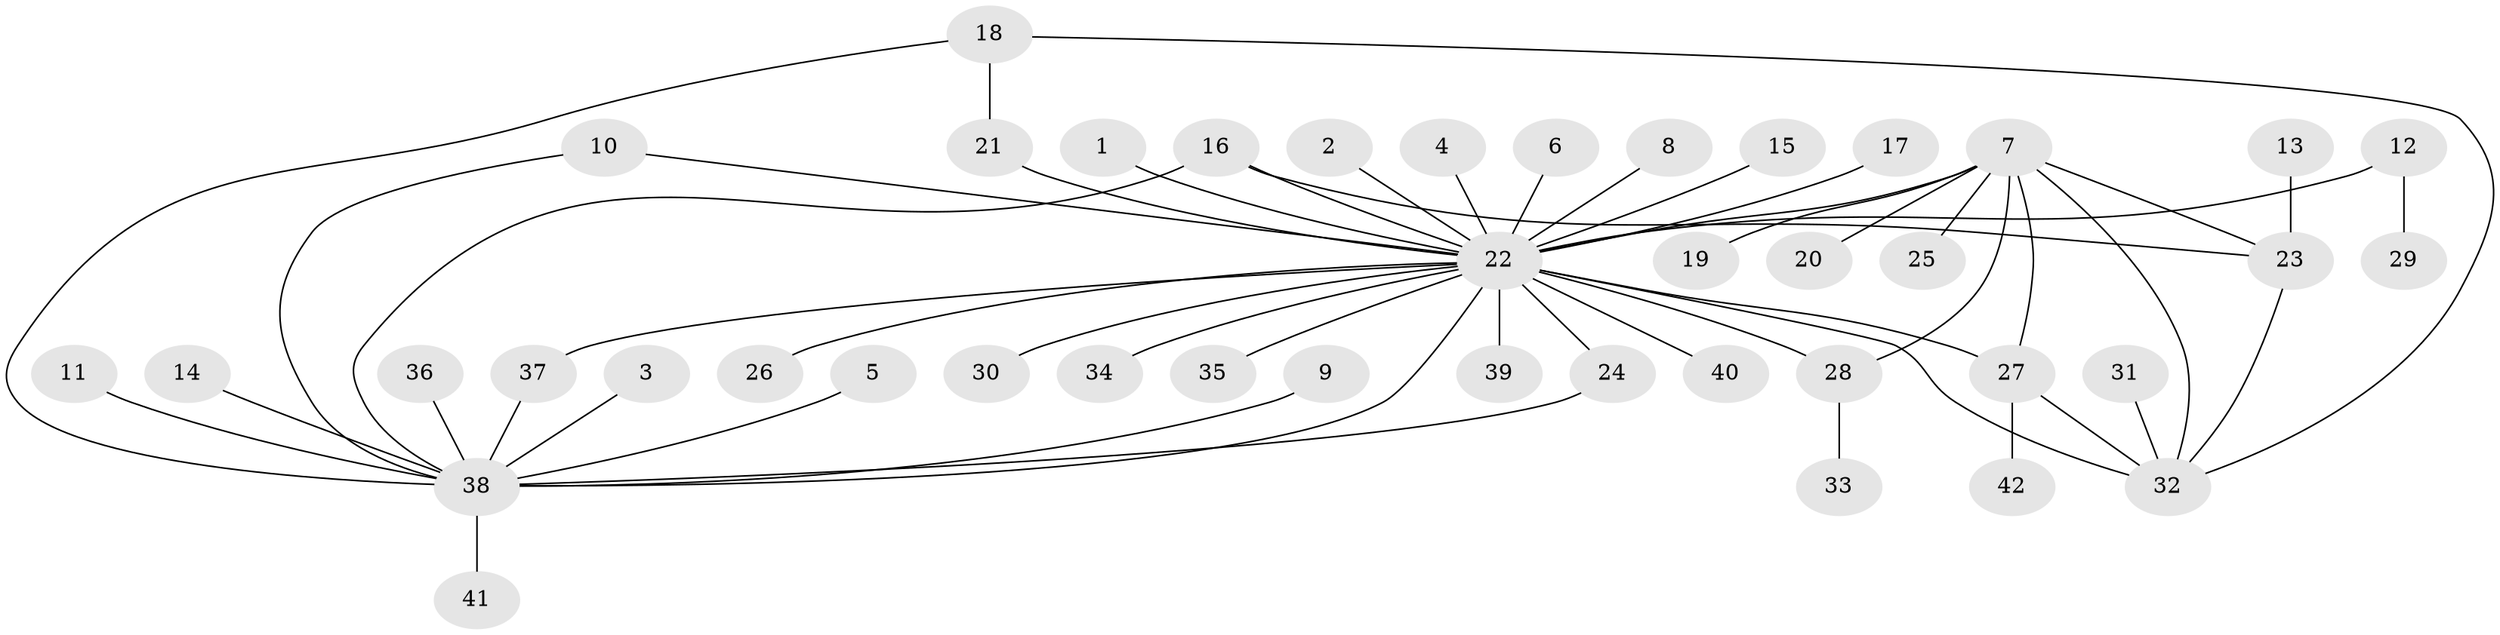 // original degree distribution, {14: 0.012345679012345678, 6: 0.04938271604938271, 34: 0.012345679012345678, 2: 0.25925925925925924, 15: 0.012345679012345678, 1: 0.5308641975308642, 4: 0.024691358024691357, 3: 0.07407407407407407, 5: 0.024691358024691357}
// Generated by graph-tools (version 1.1) at 2025/01/03/09/25 03:01:39]
// undirected, 42 vertices, 53 edges
graph export_dot {
graph [start="1"]
  node [color=gray90,style=filled];
  1;
  2;
  3;
  4;
  5;
  6;
  7;
  8;
  9;
  10;
  11;
  12;
  13;
  14;
  15;
  16;
  17;
  18;
  19;
  20;
  21;
  22;
  23;
  24;
  25;
  26;
  27;
  28;
  29;
  30;
  31;
  32;
  33;
  34;
  35;
  36;
  37;
  38;
  39;
  40;
  41;
  42;
  1 -- 22 [weight=1.0];
  2 -- 22 [weight=1.0];
  3 -- 38 [weight=1.0];
  4 -- 22 [weight=1.0];
  5 -- 38 [weight=1.0];
  6 -- 22 [weight=1.0];
  7 -- 19 [weight=1.0];
  7 -- 20 [weight=1.0];
  7 -- 22 [weight=1.0];
  7 -- 23 [weight=1.0];
  7 -- 25 [weight=1.0];
  7 -- 27 [weight=1.0];
  7 -- 28 [weight=2.0];
  7 -- 32 [weight=2.0];
  8 -- 22 [weight=1.0];
  9 -- 38 [weight=1.0];
  10 -- 22 [weight=1.0];
  10 -- 38 [weight=1.0];
  11 -- 38 [weight=1.0];
  12 -- 22 [weight=1.0];
  12 -- 29 [weight=1.0];
  13 -- 23 [weight=1.0];
  14 -- 38 [weight=1.0];
  15 -- 22 [weight=1.0];
  16 -- 22 [weight=1.0];
  16 -- 23 [weight=1.0];
  16 -- 38 [weight=1.0];
  17 -- 22 [weight=1.0];
  18 -- 21 [weight=1.0];
  18 -- 32 [weight=1.0];
  18 -- 38 [weight=1.0];
  21 -- 22 [weight=1.0];
  22 -- 24 [weight=1.0];
  22 -- 26 [weight=1.0];
  22 -- 27 [weight=2.0];
  22 -- 28 [weight=1.0];
  22 -- 30 [weight=1.0];
  22 -- 32 [weight=1.0];
  22 -- 34 [weight=1.0];
  22 -- 35 [weight=1.0];
  22 -- 37 [weight=1.0];
  22 -- 38 [weight=1.0];
  22 -- 39 [weight=1.0];
  22 -- 40 [weight=1.0];
  23 -- 32 [weight=1.0];
  24 -- 38 [weight=1.0];
  27 -- 32 [weight=2.0];
  27 -- 42 [weight=1.0];
  28 -- 33 [weight=1.0];
  31 -- 32 [weight=1.0];
  36 -- 38 [weight=1.0];
  37 -- 38 [weight=1.0];
  38 -- 41 [weight=1.0];
}
